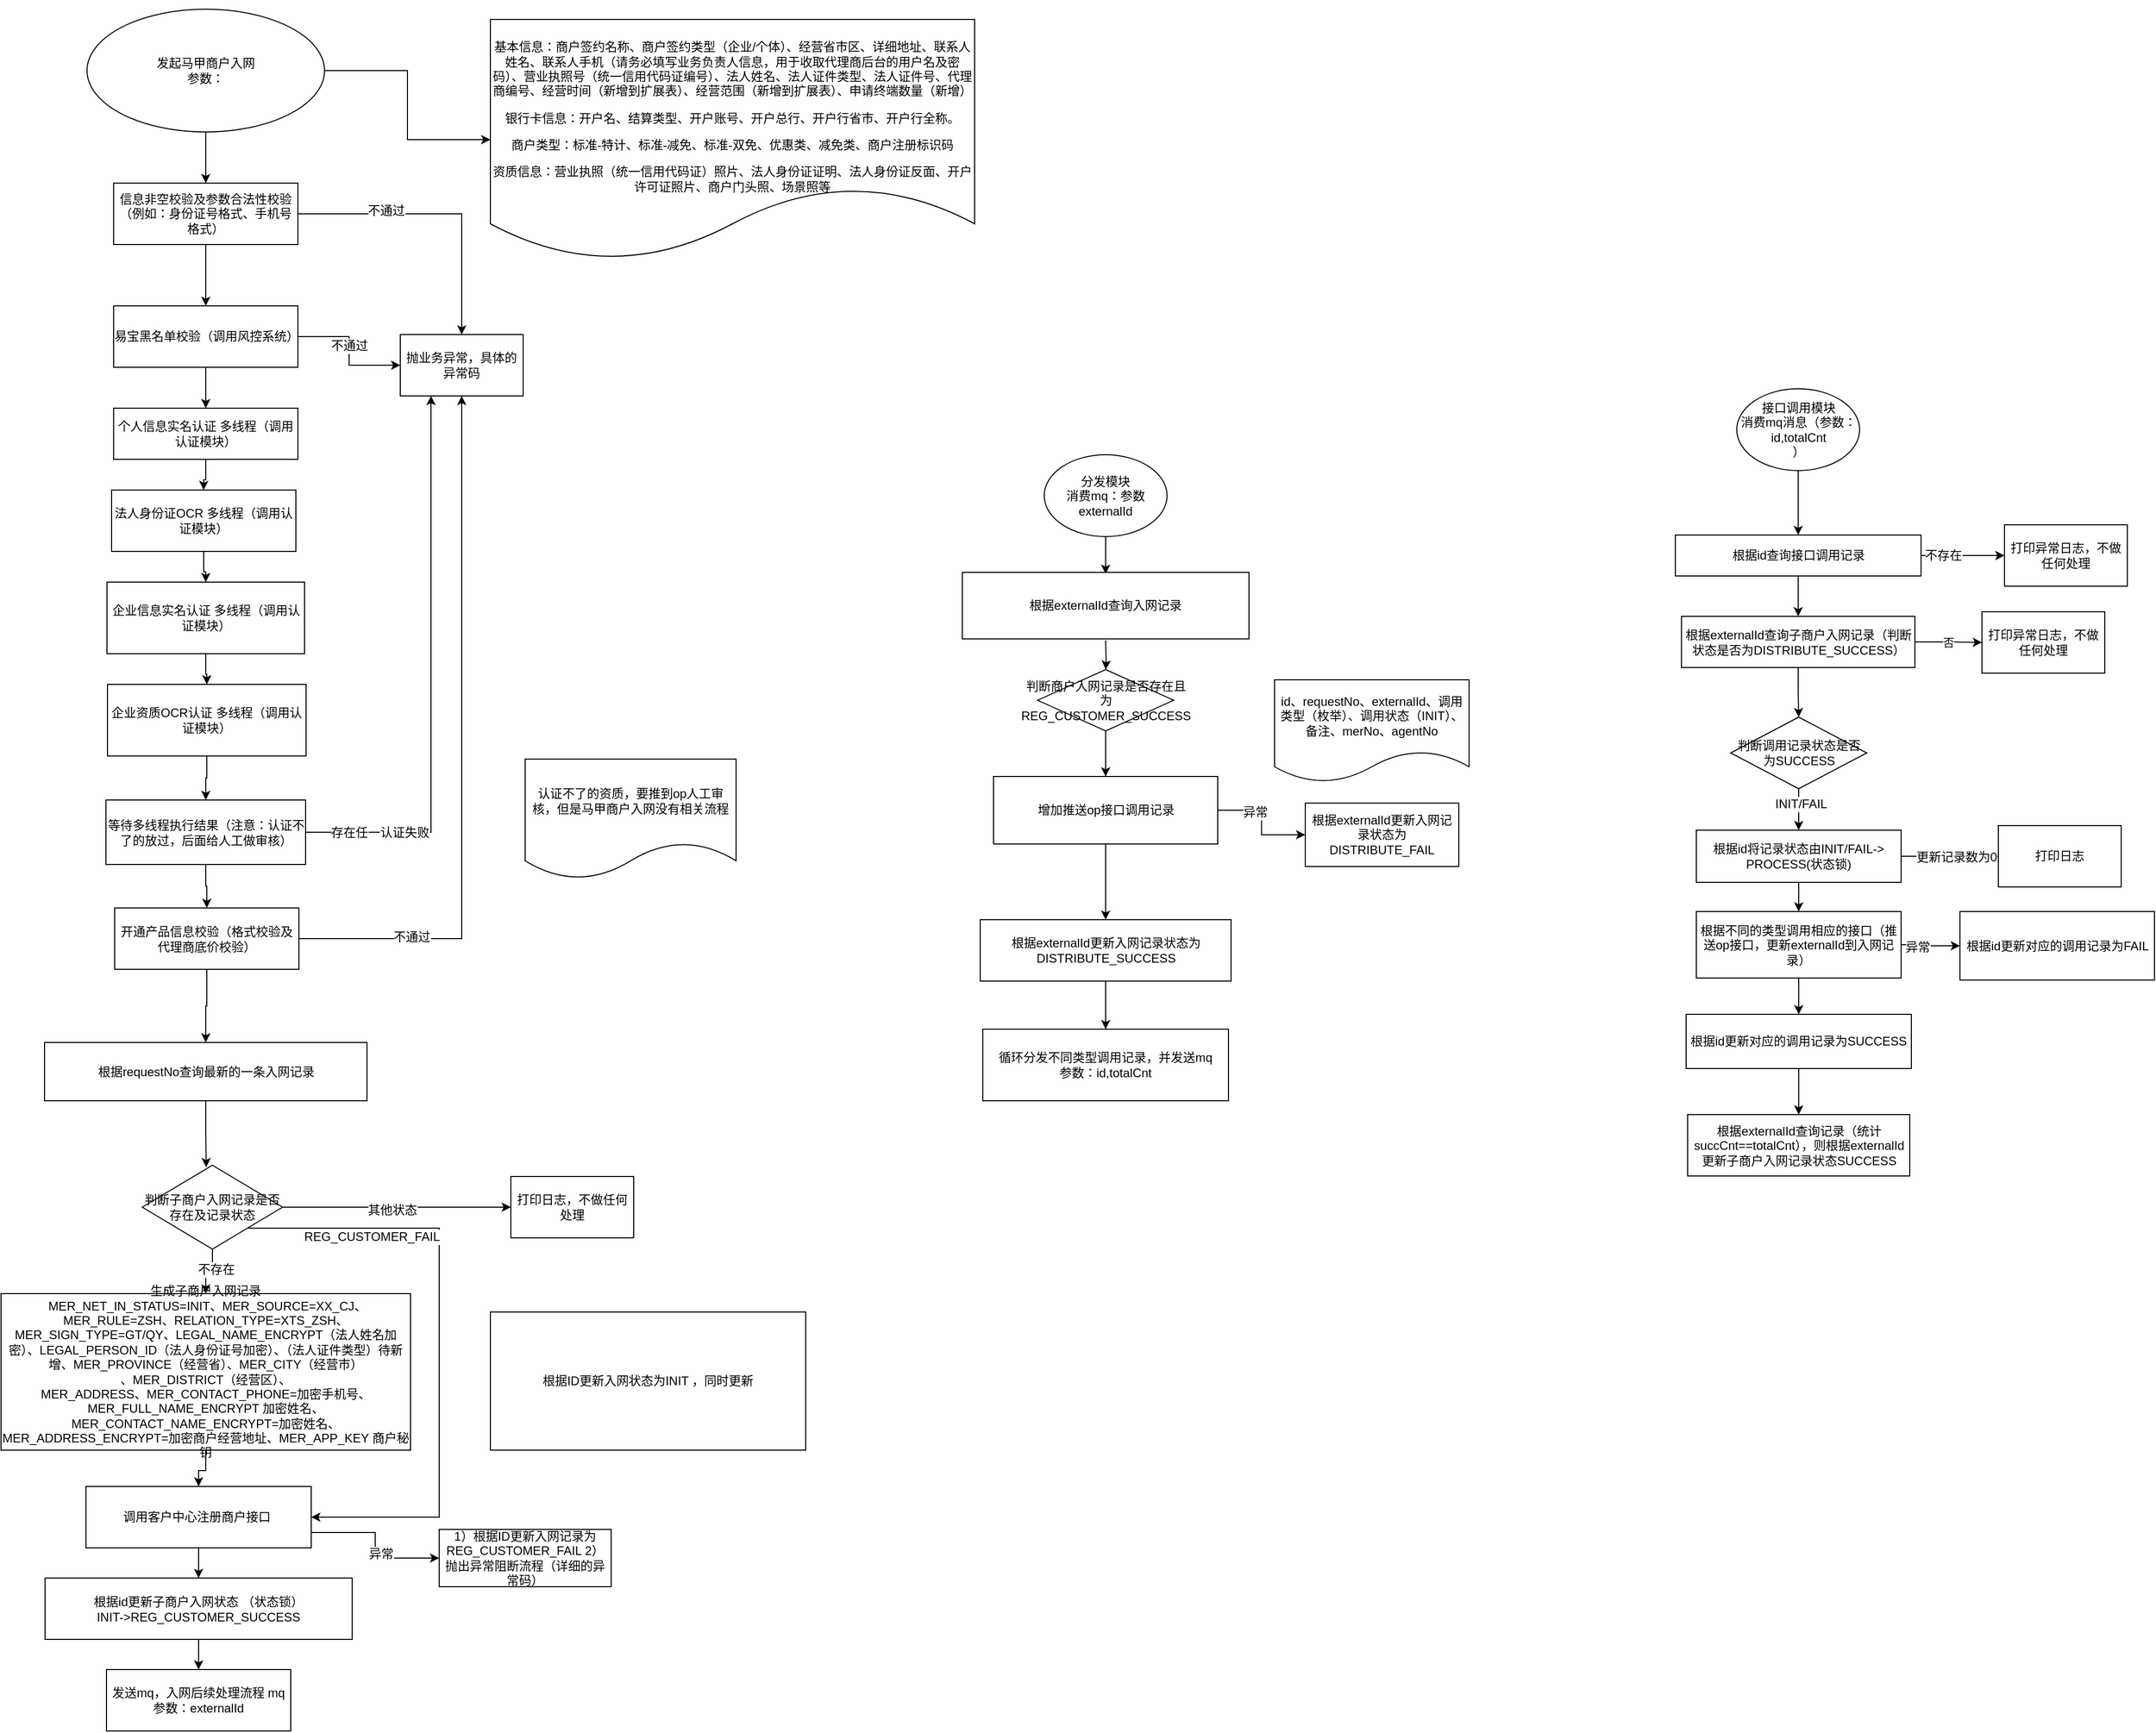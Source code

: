 <mxfile version="10.4.0" type="github"><diagram id="0zmiai0lUScn3Bx6PI7V" name="Page-1"><mxGraphModel dx="3257" dy="3964" grid="1" gridSize="10" guides="1" tooltips="1" connect="1" arrows="1" fold="1" page="1" pageScale="1" pageWidth="2339" pageHeight="3300" math="0" shadow="0"><root><mxCell id="0"/><mxCell id="1" parent="0"/><mxCell id="qmU_EbiqnixJdN_HYGX3-1" style="edgeStyle=orthogonalEdgeStyle;rounded=0;orthogonalLoop=1;jettySize=auto;html=1;exitX=0.5;exitY=1;exitDx=0;exitDy=0;" parent="1" source="qmU_EbiqnixJdN_HYGX3-2" target="qmU_EbiqnixJdN_HYGX3-7" edge="1"><mxGeometry relative="1" as="geometry"/></mxCell><mxCell id="qmU_EbiqnixJdN_HYGX3-43" style="edgeStyle=orthogonalEdgeStyle;rounded=0;orthogonalLoop=1;jettySize=auto;html=1;" parent="1" source="qmU_EbiqnixJdN_HYGX3-2" target="qmU_EbiqnixJdN_HYGX3-3" edge="1"><mxGeometry relative="1" as="geometry"/></mxCell><mxCell id="qmU_EbiqnixJdN_HYGX3-2" value="发起马甲商户入网&lt;br&gt;参数：&lt;br&gt;" style="ellipse;whiteSpace=wrap;html=1;" parent="1" vertex="1"><mxGeometry x="-2124" y="10" width="232" height="120" as="geometry"/></mxCell><mxCell id="qmU_EbiqnixJdN_HYGX3-3" value="&lt;p&gt;&lt;span&gt;&lt;br&gt;&lt;/span&gt;&lt;/p&gt;&lt;p&gt;&lt;span&gt;基本信息：&lt;/span&gt;商户签约名称、商户签约类型（企业/个体）、经营省市区、详细地址、联系人姓名、联系人手机（请务必填写业务负责人信息，用于收取代理商后台的用户名及密码）、营业执照号（统一信用代码证编号）、法人姓名、法人证件类型、法人证件号、代理商编号、经营时间（新增到扩展表）、经营范围（新增到扩展表）、申请终端数量（新增）&lt;/p&gt;&lt;p&gt;&lt;span&gt;银行卡信息：&lt;/span&gt;开户名、结算类型、开户账号、开户总行、开户行省市、开户行全称。&lt;/p&gt;&lt;p&gt;商户类型：标准-特计、标准-减免、标准-双免、优惠类、减免类、商户注册标识码&lt;/p&gt;&lt;p&gt;&lt;span&gt;资质信息：&lt;/span&gt;营业执照（统一信用代码证）照片、法人身份证证明、法人身份证反面、开户许可证照片、商户门头照、场景照等&lt;/p&gt;" style="shape=document;whiteSpace=wrap;html=1;boundedLbl=1;" parent="1" vertex="1"><mxGeometry x="-1730" y="20" width="473" height="235" as="geometry"/></mxCell><mxCell id="qmU_EbiqnixJdN_HYGX3-4" style="edgeStyle=orthogonalEdgeStyle;rounded=0;orthogonalLoop=1;jettySize=auto;html=1;" parent="1" source="qmU_EbiqnixJdN_HYGX3-7" target="qmU_EbiqnixJdN_HYGX3-11" edge="1"><mxGeometry relative="1" as="geometry"/></mxCell><mxCell id="qmU_EbiqnixJdN_HYGX3-5" style="edgeStyle=orthogonalEdgeStyle;rounded=0;orthogonalLoop=1;jettySize=auto;html=1;" parent="1" source="qmU_EbiqnixJdN_HYGX3-7" target="qmU_EbiqnixJdN_HYGX3-42" edge="1"><mxGeometry relative="1" as="geometry"/></mxCell><mxCell id="qmU_EbiqnixJdN_HYGX3-6" value="不通过" style="text;html=1;resizable=0;points=[];align=center;verticalAlign=middle;labelBackgroundColor=#ffffff;" parent="qmU_EbiqnixJdN_HYGX3-5" vertex="1" connectable="0"><mxGeometry x="-0.381" y="3" relative="1" as="geometry"><mxPoint as="offset"/></mxGeometry></mxCell><mxCell id="qmU_EbiqnixJdN_HYGX3-7" value="信息非空校验及参数合法性校验（例如：身份证号格式、手机号格式）" style="rounded=0;whiteSpace=wrap;html=1;" parent="1" vertex="1"><mxGeometry x="-2098" y="180" width="180" height="60" as="geometry"/></mxCell><mxCell id="qmU_EbiqnixJdN_HYGX3-8" style="edgeStyle=orthogonalEdgeStyle;rounded=0;orthogonalLoop=1;jettySize=auto;html=1;exitX=0.5;exitY=1;exitDx=0;exitDy=0;" parent="1" source="qmU_EbiqnixJdN_HYGX3-11" target="qmU_EbiqnixJdN_HYGX3-15" edge="1"><mxGeometry relative="1" as="geometry"/></mxCell><mxCell id="qmU_EbiqnixJdN_HYGX3-9" style="edgeStyle=orthogonalEdgeStyle;rounded=0;orthogonalLoop=1;jettySize=auto;html=1;exitX=1;exitY=0.5;exitDx=0;exitDy=0;" parent="1" source="qmU_EbiqnixJdN_HYGX3-11" target="qmU_EbiqnixJdN_HYGX3-42" edge="1"><mxGeometry relative="1" as="geometry"/></mxCell><mxCell id="qmU_EbiqnixJdN_HYGX3-10" value="不通过" style="text;html=1;resizable=0;points=[];align=center;verticalAlign=middle;labelBackgroundColor=#ffffff;" parent="qmU_EbiqnixJdN_HYGX3-9" vertex="1" connectable="0"><mxGeometry x="-0.219" y="-9" relative="1" as="geometry"><mxPoint x="9" y="9" as="offset"/></mxGeometry></mxCell><mxCell id="qmU_EbiqnixJdN_HYGX3-11" value="易宝黑名单校验（调用风控系统）" style="rounded=0;whiteSpace=wrap;html=1;" parent="1" vertex="1"><mxGeometry x="-2098" y="300" width="180" height="60" as="geometry"/></mxCell><mxCell id="qmU_EbiqnixJdN_HYGX3-49" style="edgeStyle=orthogonalEdgeStyle;rounded=0;orthogonalLoop=1;jettySize=auto;html=1;entryX=0.5;entryY=0;entryDx=0;entryDy=0;" parent="1" source="qmU_EbiqnixJdN_HYGX3-15" target="qmU_EbiqnixJdN_HYGX3-44" edge="1"><mxGeometry relative="1" as="geometry"/></mxCell><mxCell id="qmU_EbiqnixJdN_HYGX3-15" value="个人信息实名认证 多线程（调用认证模块）" style="rounded=0;whiteSpace=wrap;html=1;" parent="1" vertex="1"><mxGeometry x="-2098" y="400" width="180" height="50" as="geometry"/></mxCell><mxCell id="qmU_EbiqnixJdN_HYGX3-17" style="edgeStyle=orthogonalEdgeStyle;rounded=0;orthogonalLoop=1;jettySize=auto;html=1;exitX=1;exitY=0.5;exitDx=0;exitDy=0;" parent="1" source="qmU_EbiqnixJdN_HYGX3-19" target="qmU_EbiqnixJdN_HYGX3-42" edge="1"><mxGeometry relative="1" as="geometry"/></mxCell><mxCell id="qmU_EbiqnixJdN_HYGX3-18" value="不通过" style="text;html=1;resizable=0;points=[];align=center;verticalAlign=middle;labelBackgroundColor=#ffffff;" parent="qmU_EbiqnixJdN_HYGX3-17" vertex="1" connectable="0"><mxGeometry x="-0.681" y="2" relative="1" as="geometry"><mxPoint as="offset"/></mxGeometry></mxCell><mxCell id="qmU_EbiqnixJdN_HYGX3-58" style="edgeStyle=orthogonalEdgeStyle;rounded=0;orthogonalLoop=1;jettySize=auto;html=1;" parent="1" source="qmU_EbiqnixJdN_HYGX3-19" target="qmU_EbiqnixJdN_HYGX3-30" edge="1"><mxGeometry relative="1" as="geometry"/></mxCell><mxCell id="qmU_EbiqnixJdN_HYGX3-19" value="开通产品信息校验（格式校验及代理商底价校验）" style="rounded=0;whiteSpace=wrap;html=1;" parent="1" vertex="1"><mxGeometry x="-2097" y="888.5" width="180" height="60" as="geometry"/></mxCell><mxCell id="qmU_EbiqnixJdN_HYGX3-20" style="edgeStyle=orthogonalEdgeStyle;rounded=0;orthogonalLoop=1;jettySize=auto;html=1;exitX=1;exitY=0.75;exitDx=0;exitDy=0;entryX=0;entryY=0.5;entryDx=0;entryDy=0;" parent="1" source="qmU_EbiqnixJdN_HYGX3-23" target="qmU_EbiqnixJdN_HYGX3-41" edge="1"><mxGeometry relative="1" as="geometry"/></mxCell><mxCell id="qmU_EbiqnixJdN_HYGX3-21" value="异常" style="text;html=1;resizable=0;points=[];align=center;verticalAlign=middle;labelBackgroundColor=#ffffff;" parent="qmU_EbiqnixJdN_HYGX3-20" vertex="1" connectable="0"><mxGeometry x="0.237" y="4" relative="1" as="geometry"><mxPoint as="offset"/></mxGeometry></mxCell><mxCell id="qmU_EbiqnixJdN_HYGX3-22" style="edgeStyle=orthogonalEdgeStyle;rounded=0;orthogonalLoop=1;jettySize=auto;html=1;entryX=0.5;entryY=0;entryDx=0;entryDy=0;" parent="1" source="qmU_EbiqnixJdN_HYGX3-23" target="qmU_EbiqnixJdN_HYGX3-27" edge="1"><mxGeometry relative="1" as="geometry"/></mxCell><mxCell id="qmU_EbiqnixJdN_HYGX3-23" value="&lt;span&gt;调用客户中心注册商户接口&amp;nbsp;&lt;/span&gt;&lt;span&gt;&lt;br&gt;&lt;/span&gt;" style="rounded=0;whiteSpace=wrap;html=1;" parent="1" vertex="1"><mxGeometry x="-2125" y="1454" width="220" height="60" as="geometry"/></mxCell><mxCell id="qmU_EbiqnixJdN_HYGX3-24" style="edgeStyle=orthogonalEdgeStyle;rounded=0;orthogonalLoop=1;jettySize=auto;html=1;entryX=0.5;entryY=0;entryDx=0;entryDy=0;" parent="1" source="qmU_EbiqnixJdN_HYGX3-25" target="qmU_EbiqnixJdN_HYGX3-23" edge="1"><mxGeometry relative="1" as="geometry"/></mxCell><mxCell id="qmU_EbiqnixJdN_HYGX3-25" value="生成子商户入网记录&lt;br&gt;&amp;nbsp;&lt;span&gt;MER_NET_IN_STATUS=INIT、&lt;/span&gt;&lt;span&gt;MER_SOURCE=XX_CJ、&lt;br&gt;&lt;/span&gt;&lt;span&gt;MER_RULE=&lt;/span&gt;&lt;span&gt;ZSH、&lt;/span&gt;&lt;span&gt;RELATION_TYPE=&lt;/span&gt;&lt;span&gt;XTS_ZSH&lt;/span&gt;、MER_SIGN_TYPE=GT/QY&lt;span&gt;、&lt;/span&gt;&lt;span&gt;LEGAL_NAME_ENCRYPT（法人姓名加密）&lt;/span&gt;、LEGAL_PERSON_ID（法人身份证号加密）、（法人证件类型）待新增、&lt;span&gt;MER_PROVINCE（经营省）、&lt;/span&gt;&lt;span&gt;MER_CITY&lt;/span&gt;（经营市）&lt;span&gt;&lt;br&gt;、&lt;/span&gt;&lt;span&gt;MER_DISTRICT（&lt;/span&gt;经营区&lt;span&gt;）、&lt;/span&gt;&lt;br&gt;&lt;span&gt;MER_ADDRESS、&lt;/span&gt;&lt;span&gt;MER_CONTACT_PHONE=加密手机号、&lt;/span&gt;&lt;span&gt;MER_FULL_NAME_ENCRYPT 加密姓名、&lt;/span&gt;&lt;span&gt;MER_CONTACT_NAME_ENCRYPT=加密姓名、&lt;/span&gt;&lt;span&gt;&lt;br&gt;&lt;/span&gt;&lt;span&gt;MER_ADDRESS_ENCRYPT=加密商户经营地址、&lt;/span&gt;&lt;span&gt;MER_APP_KEY 商户秘钥&lt;/span&gt;" style="rounded=0;whiteSpace=wrap;html=1;" parent="1" vertex="1"><mxGeometry x="-2208" y="1265.5" width="400" height="153" as="geometry"/></mxCell><mxCell id="2WgV2PXz99s6lV0H7O1x-2" value="根据ID更新入网状态为INIT ，同时更新" style="rounded=0;whiteSpace=wrap;html=1;" vertex="1" parent="1"><mxGeometry x="-1730" y="1283.5" width="308" height="135" as="geometry"/></mxCell><mxCell id="qmU_EbiqnixJdN_HYGX3-26" style="edgeStyle=orthogonalEdgeStyle;rounded=0;orthogonalLoop=1;jettySize=auto;html=1;" parent="1" source="qmU_EbiqnixJdN_HYGX3-27" target="qmU_EbiqnixJdN_HYGX3-28" edge="1"><mxGeometry relative="1" as="geometry"/></mxCell><mxCell id="qmU_EbiqnixJdN_HYGX3-27" value="根据id更新子商户入网状态 （状态锁）&lt;br&gt;INIT-&amp;gt;&lt;span&gt;REG_&lt;/span&gt;&lt;span&gt;CUSTOMER&lt;/span&gt;&lt;span&gt;_SUCCESS&lt;/span&gt;" style="rounded=0;whiteSpace=wrap;html=1;" parent="1" vertex="1"><mxGeometry x="-2165" y="1543.5" width="300" height="60" as="geometry"/></mxCell><mxCell id="qmU_EbiqnixJdN_HYGX3-28" value="发送mq，入网后续处理流程 mq参数：externalId" style="rounded=0;whiteSpace=wrap;html=1;" parent="1" vertex="1"><mxGeometry x="-2105" y="1633" width="180" height="60" as="geometry"/></mxCell><mxCell id="qmU_EbiqnixJdN_HYGX3-29" style="edgeStyle=orthogonalEdgeStyle;rounded=0;orthogonalLoop=1;jettySize=auto;html=1;entryX=0.456;entryY=0.024;entryDx=0;entryDy=0;entryPerimeter=0;" parent="1" source="qmU_EbiqnixJdN_HYGX3-30" target="qmU_EbiqnixJdN_HYGX3-39" edge="1"><mxGeometry relative="1" as="geometry"/></mxCell><mxCell id="qmU_EbiqnixJdN_HYGX3-30" value="根据requestNo查询最新的一条入网记录" style="rounded=0;whiteSpace=wrap;html=1;" parent="1" vertex="1"><mxGeometry x="-2165.5" y="1020" width="315" height="57" as="geometry"/></mxCell><mxCell id="qmU_EbiqnixJdN_HYGX3-33" style="edgeStyle=orthogonalEdgeStyle;rounded=0;orthogonalLoop=1;jettySize=auto;html=1;" parent="1" source="qmU_EbiqnixJdN_HYGX3-39" target="qmU_EbiqnixJdN_HYGX3-25" edge="1"><mxGeometry relative="1" as="geometry"/></mxCell><mxCell id="qmU_EbiqnixJdN_HYGX3-34" value="不存在" style="text;html=1;resizable=0;points=[];align=center;verticalAlign=middle;labelBackgroundColor=#ffffff;" parent="qmU_EbiqnixJdN_HYGX3-33" vertex="1" connectable="0"><mxGeometry x="-0.218" y="3" relative="1" as="geometry"><mxPoint as="offset"/></mxGeometry></mxCell><mxCell id="qmU_EbiqnixJdN_HYGX3-35" style="edgeStyle=orthogonalEdgeStyle;rounded=0;orthogonalLoop=1;jettySize=auto;html=1;entryX=0;entryY=0.5;entryDx=0;entryDy=0;" parent="1" source="qmU_EbiqnixJdN_HYGX3-39" target="qmU_EbiqnixJdN_HYGX3-40" edge="1"><mxGeometry relative="1" as="geometry"/></mxCell><mxCell id="qmU_EbiqnixJdN_HYGX3-36" value="其他状态" style="text;html=1;resizable=0;points=[];align=center;verticalAlign=middle;labelBackgroundColor=#ffffff;" parent="qmU_EbiqnixJdN_HYGX3-35" vertex="1" connectable="0"><mxGeometry x="-0.047" y="-3" relative="1" as="geometry"><mxPoint as="offset"/></mxGeometry></mxCell><mxCell id="qmU_EbiqnixJdN_HYGX3-37" style="edgeStyle=orthogonalEdgeStyle;rounded=0;orthogonalLoop=1;jettySize=auto;html=1;exitX=1;exitY=1;exitDx=0;exitDy=0;entryX=1;entryY=0.5;entryDx=0;entryDy=0;" parent="1" source="qmU_EbiqnixJdN_HYGX3-39" target="qmU_EbiqnixJdN_HYGX3-23" edge="1"><mxGeometry relative="1" as="geometry"><Array as="points"><mxPoint x="-1780" y="1202"/><mxPoint x="-1780" y="1484"/></Array></mxGeometry></mxCell><mxCell id="qmU_EbiqnixJdN_HYGX3-38" value="REG_CUSTOMER_FAIL" style="text;html=1;resizable=0;points=[];align=center;verticalAlign=middle;labelBackgroundColor=#ffffff;" parent="qmU_EbiqnixJdN_HYGX3-37" vertex="1" connectable="0"><mxGeometry x="-0.342" y="-66" relative="1" as="geometry"><mxPoint as="offset"/></mxGeometry></mxCell><mxCell id="qmU_EbiqnixJdN_HYGX3-39" value="判断子商户入网记录是否存在及记录状态" style="rhombus;whiteSpace=wrap;html=1;" parent="1" vertex="1"><mxGeometry x="-2070" y="1140" width="137" height="82" as="geometry"/></mxCell><mxCell id="qmU_EbiqnixJdN_HYGX3-40" value="打印日志，不做任何处理" style="rounded=0;whiteSpace=wrap;html=1;" parent="1" vertex="1"><mxGeometry x="-1710" y="1151" width="120" height="60" as="geometry"/></mxCell><mxCell id="qmU_EbiqnixJdN_HYGX3-41" value="1）根据ID更新入网记录为&lt;span&gt;REG_&lt;/span&gt;&lt;span&gt;CUSTOMER&lt;/span&gt;&lt;span&gt;_FAIL 2）抛出异常阻断流程（详细的异常码）&lt;/span&gt;" style="rounded=0;whiteSpace=wrap;html=1;" parent="1" vertex="1"><mxGeometry x="-1780" y="1496" width="168" height="56" as="geometry"/></mxCell><mxCell id="qmU_EbiqnixJdN_HYGX3-42" value="抛业务异常，具体的异常码" style="rounded=0;whiteSpace=wrap;html=1;" parent="1" vertex="1"><mxGeometry x="-1818" y="328" width="120" height="60" as="geometry"/></mxCell><mxCell id="qmU_EbiqnixJdN_HYGX3-50" style="edgeStyle=orthogonalEdgeStyle;rounded=0;orthogonalLoop=1;jettySize=auto;html=1;entryX=0.5;entryY=0;entryDx=0;entryDy=0;" parent="1" source="qmU_EbiqnixJdN_HYGX3-44" target="qmU_EbiqnixJdN_HYGX3-45" edge="1"><mxGeometry relative="1" as="geometry"/></mxCell><mxCell id="qmU_EbiqnixJdN_HYGX3-44" value="法人身份证OCR 多线程（调用认证模块）" style="rounded=0;whiteSpace=wrap;html=1;" parent="1" vertex="1"><mxGeometry x="-2100" y="480" width="180" height="60" as="geometry"/></mxCell><mxCell id="qmU_EbiqnixJdN_HYGX3-51" style="edgeStyle=orthogonalEdgeStyle;rounded=0;orthogonalLoop=1;jettySize=auto;html=1;entryX=0.5;entryY=0;entryDx=0;entryDy=0;" parent="1" source="qmU_EbiqnixJdN_HYGX3-45" target="qmU_EbiqnixJdN_HYGX3-46" edge="1"><mxGeometry relative="1" as="geometry"/></mxCell><mxCell id="qmU_EbiqnixJdN_HYGX3-45" value="企业信息实名认证 多线程（调用认证模块）" style="rounded=0;whiteSpace=wrap;html=1;" parent="1" vertex="1"><mxGeometry x="-2104.5" y="570" width="193" height="70" as="geometry"/></mxCell><mxCell id="qmU_EbiqnixJdN_HYGX3-52" style="edgeStyle=orthogonalEdgeStyle;rounded=0;orthogonalLoop=1;jettySize=auto;html=1;entryX=0.5;entryY=0;entryDx=0;entryDy=0;" parent="1" source="qmU_EbiqnixJdN_HYGX3-46" target="qmU_EbiqnixJdN_HYGX3-47" edge="1"><mxGeometry relative="1" as="geometry"/></mxCell><mxCell id="qmU_EbiqnixJdN_HYGX3-46" value="企业资质OCR认证 多线程（调用认证模块）" style="rounded=0;whiteSpace=wrap;html=1;" parent="1" vertex="1"><mxGeometry x="-2104" y="670" width="194" height="70" as="geometry"/></mxCell><mxCell id="qmU_EbiqnixJdN_HYGX3-53" style="edgeStyle=orthogonalEdgeStyle;rounded=0;orthogonalLoop=1;jettySize=auto;html=1;entryX=0.5;entryY=0;entryDx=0;entryDy=0;" parent="1" source="qmU_EbiqnixJdN_HYGX3-47" target="qmU_EbiqnixJdN_HYGX3-19" edge="1"><mxGeometry relative="1" as="geometry"/></mxCell><mxCell id="qmU_EbiqnixJdN_HYGX3-56" style="edgeStyle=orthogonalEdgeStyle;rounded=0;orthogonalLoop=1;jettySize=auto;html=1;entryX=0.25;entryY=1;entryDx=0;entryDy=0;" parent="1" source="qmU_EbiqnixJdN_HYGX3-47" target="qmU_EbiqnixJdN_HYGX3-42" edge="1"><mxGeometry relative="1" as="geometry"/></mxCell><mxCell id="qmU_EbiqnixJdN_HYGX3-57" value="存在任一认证失败" style="text;html=1;resizable=0;points=[];align=center;verticalAlign=middle;labelBackgroundColor=#ffffff;" parent="qmU_EbiqnixJdN_HYGX3-56" vertex="1" connectable="0"><mxGeometry x="-0.74" relative="1" as="geometry"><mxPoint x="1" as="offset"/></mxGeometry></mxCell><mxCell id="qmU_EbiqnixJdN_HYGX3-47" value="等待多线程执行结果（注意：认证不了的放过，后面给人工做审核）" style="rounded=0;whiteSpace=wrap;html=1;" parent="1" vertex="1"><mxGeometry x="-2105.5" y="783" width="195" height="63" as="geometry"/></mxCell><mxCell id="qmU_EbiqnixJdN_HYGX3-59" style="edgeStyle=orthogonalEdgeStyle;rounded=0;orthogonalLoop=1;jettySize=auto;html=1;" parent="1" source="qmU_EbiqnixJdN_HYGX3-60" target="qmU_EbiqnixJdN_HYGX3-64" edge="1"><mxGeometry relative="1" as="geometry"/></mxCell><mxCell id="qmU_EbiqnixJdN_HYGX3-60" value="判断商户入网记录是否存在且为REG_CUSTOMER_SUCCESS" style="rhombus;whiteSpace=wrap;html=1;" parent="1" vertex="1"><mxGeometry x="-1195.5" y="655.5" width="133" height="60" as="geometry"/></mxCell><mxCell id="qmU_EbiqnixJdN_HYGX3-61" style="edgeStyle=orthogonalEdgeStyle;rounded=0;orthogonalLoop=1;jettySize=auto;html=1;" parent="1" source="qmU_EbiqnixJdN_HYGX3-64" target="qmU_EbiqnixJdN_HYGX3-70" edge="1"><mxGeometry relative="1" as="geometry"/></mxCell><mxCell id="qmU_EbiqnixJdN_HYGX3-62" value="异常" style="text;html=1;resizable=0;points=[];align=center;verticalAlign=middle;labelBackgroundColor=#ffffff;" parent="qmU_EbiqnixJdN_HYGX3-61" vertex="1" connectable="0"><mxGeometry x="-0.188" y="-7" relative="1" as="geometry"><mxPoint as="offset"/></mxGeometry></mxCell><mxCell id="qmU_EbiqnixJdN_HYGX3-76" style="edgeStyle=orthogonalEdgeStyle;rounded=0;orthogonalLoop=1;jettySize=auto;html=1;exitX=0.5;exitY=1;exitDx=0;exitDy=0;entryX=0.5;entryY=0;entryDx=0;entryDy=0;" parent="1" source="qmU_EbiqnixJdN_HYGX3-64" target="qmU_EbiqnixJdN_HYGX3-72" edge="1"><mxGeometry relative="1" as="geometry"/></mxCell><mxCell id="qmU_EbiqnixJdN_HYGX3-64" value="增加推送op接口调用记录" style="rounded=0;whiteSpace=wrap;html=1;" parent="1" vertex="1"><mxGeometry x="-1238.5" y="760" width="219" height="66" as="geometry"/></mxCell><mxCell id="qmU_EbiqnixJdN_HYGX3-65" value="id、requestNo、externalId、调用类型（枚举）、调用状态（INIT）、备注、merNo、agentNo" style="shape=document;whiteSpace=wrap;html=1;boundedLbl=1;" parent="1" vertex="1"><mxGeometry x="-964" y="665.5" width="190" height="100" as="geometry"/></mxCell><mxCell id="qmU_EbiqnixJdN_HYGX3-66" value="循环分发不同类型调用记录，并发送mq&lt;br&gt;参数：id,totalCnt&lt;br&gt;" style="rounded=0;whiteSpace=wrap;html=1;" parent="1" vertex="1"><mxGeometry x="-1249" y="1007" width="240" height="70" as="geometry"/></mxCell><mxCell id="qmU_EbiqnixJdN_HYGX3-67" style="edgeStyle=orthogonalEdgeStyle;rounded=0;orthogonalLoop=1;jettySize=auto;html=1;" parent="1" source="qmU_EbiqnixJdN_HYGX3-68" edge="1"><mxGeometry relative="1" as="geometry"><mxPoint x="-1129" y="562" as="targetPoint"/></mxGeometry></mxCell><mxCell id="qmU_EbiqnixJdN_HYGX3-68" value="分发模块 &lt;br&gt;消费mq：参数 externalId" style="ellipse;whiteSpace=wrap;html=1;" parent="1" vertex="1"><mxGeometry x="-1189" y="445.5" width="120" height="80" as="geometry"/></mxCell><mxCell id="qmU_EbiqnixJdN_HYGX3-69" style="edgeStyle=orthogonalEdgeStyle;rounded=0;orthogonalLoop=1;jettySize=auto;html=1;" parent="1" target="qmU_EbiqnixJdN_HYGX3-60" edge="1"><mxGeometry relative="1" as="geometry"><mxPoint x="-1129" y="627" as="sourcePoint"/></mxGeometry></mxCell><mxCell id="qmU_EbiqnixJdN_HYGX3-70" value="根据externalId更新入网记录状态为&lt;span&gt;DISTRIBUTE_FAIL&lt;/span&gt;" style="rounded=0;whiteSpace=wrap;html=1;" parent="1" vertex="1"><mxGeometry x="-934" y="786" width="150" height="62" as="geometry"/></mxCell><mxCell id="qmU_EbiqnixJdN_HYGX3-71" value="" style="edgeStyle=orthogonalEdgeStyle;rounded=0;orthogonalLoop=1;jettySize=auto;html=1;" parent="1" source="qmU_EbiqnixJdN_HYGX3-72" target="qmU_EbiqnixJdN_HYGX3-66" edge="1"><mxGeometry relative="1" as="geometry"/></mxCell><mxCell id="qmU_EbiqnixJdN_HYGX3-72" value="&lt;span&gt;根据externalId更新入网记录状态为&lt;/span&gt;&lt;span&gt;DISTRIBUTE_SUCCESS&lt;/span&gt;" style="rounded=0;whiteSpace=wrap;html=1;" parent="1" vertex="1"><mxGeometry x="-1251.5" y="900" width="245" height="60" as="geometry"/></mxCell><mxCell id="qmU_EbiqnixJdN_HYGX3-73" value="根据externalId查询入网记录" style="rounded=0;whiteSpace=wrap;html=1;" parent="1" vertex="1"><mxGeometry x="-1269" y="560.5" width="280" height="65" as="geometry"/></mxCell><mxCell id="qmU_EbiqnixJdN_HYGX3-74" value="认证不了的资质，要推到op人工审核，但是马甲商户入网没有相关流程" style="shape=document;whiteSpace=wrap;html=1;boundedLbl=1;" parent="1" vertex="1"><mxGeometry x="-1696" y="743" width="206" height="117" as="geometry"/></mxCell><mxCell id="qmU_EbiqnixJdN_HYGX3-78" style="edgeStyle=orthogonalEdgeStyle;rounded=0;orthogonalLoop=1;jettySize=auto;html=1;" parent="1" source="qmU_EbiqnixJdN_HYGX3-81" target="qmU_EbiqnixJdN_HYGX3-100" edge="1"><mxGeometry relative="1" as="geometry"/></mxCell><mxCell id="qmU_EbiqnixJdN_HYGX3-79" style="edgeStyle=orthogonalEdgeStyle;rounded=0;orthogonalLoop=1;jettySize=auto;html=1;exitX=1;exitY=0.5;exitDx=0;exitDy=0;entryX=0;entryY=0.5;entryDx=0;entryDy=0;" parent="1" source="qmU_EbiqnixJdN_HYGX3-81" target="qmU_EbiqnixJdN_HYGX3-102" edge="1"><mxGeometry relative="1" as="geometry"/></mxCell><mxCell id="qmU_EbiqnixJdN_HYGX3-80" value="不存在" style="text;html=1;resizable=0;points=[];align=center;verticalAlign=middle;labelBackgroundColor=#ffffff;" parent="qmU_EbiqnixJdN_HYGX3-79" vertex="1" connectable="0"><mxGeometry x="-0.472" relative="1" as="geometry"><mxPoint as="offset"/></mxGeometry></mxCell><mxCell id="qmU_EbiqnixJdN_HYGX3-81" value="根据id查询接口调用记录&lt;br&gt;" style="rounded=0;whiteSpace=wrap;html=1;" parent="1" vertex="1"><mxGeometry x="-572.5" y="524" width="240" height="40" as="geometry"/></mxCell><mxCell id="qmU_EbiqnixJdN_HYGX3-82" style="edgeStyle=orthogonalEdgeStyle;rounded=0;orthogonalLoop=1;jettySize=auto;html=1;exitX=0.5;exitY=1;exitDx=0;exitDy=0;" parent="1" source="qmU_EbiqnixJdN_HYGX3-84" target="qmU_EbiqnixJdN_HYGX3-95" edge="1"><mxGeometry relative="1" as="geometry"><mxPoint x="-439.5" y="750.833" as="sourcePoint"/></mxGeometry></mxCell><mxCell id="qmU_EbiqnixJdN_HYGX3-83" value="INIT/FAIL" style="text;html=1;resizable=0;points=[];align=center;verticalAlign=middle;labelBackgroundColor=#ffffff;" parent="qmU_EbiqnixJdN_HYGX3-82" vertex="1" connectable="0"><mxGeometry x="-0.259" y="2" relative="1" as="geometry"><mxPoint as="offset"/></mxGeometry></mxCell><mxCell id="qmU_EbiqnixJdN_HYGX3-84" value="判断调用记录状态是否为SUCCESS" style="rhombus;whiteSpace=wrap;html=1;" parent="1" vertex="1"><mxGeometry x="-518.5" y="702" width="133" height="70" as="geometry"/></mxCell><mxCell id="qmU_EbiqnixJdN_HYGX3-85" style="edgeStyle=orthogonalEdgeStyle;rounded=0;orthogonalLoop=1;jettySize=auto;html=1;" parent="1" source="qmU_EbiqnixJdN_HYGX3-88" target="qmU_EbiqnixJdN_HYGX3-91" edge="1"><mxGeometry relative="1" as="geometry"/></mxCell><mxCell id="qmU_EbiqnixJdN_HYGX3-86" value="异常" style="text;html=1;resizable=0;points=[];align=center;verticalAlign=middle;labelBackgroundColor=#ffffff;" parent="qmU_EbiqnixJdN_HYGX3-85" vertex="1" connectable="0"><mxGeometry x="-0.472" y="-2" relative="1" as="geometry"><mxPoint as="offset"/></mxGeometry></mxCell><mxCell id="qmU_EbiqnixJdN_HYGX3-87" style="edgeStyle=orthogonalEdgeStyle;rounded=0;orthogonalLoop=1;jettySize=auto;html=1;" parent="1" source="qmU_EbiqnixJdN_HYGX3-88" target="qmU_EbiqnixJdN_HYGX3-90" edge="1"><mxGeometry relative="1" as="geometry"/></mxCell><mxCell id="qmU_EbiqnixJdN_HYGX3-88" value="根据不同的类型调用相应的接口（推送op接口，更新externalId到入网记录）" style="rounded=0;whiteSpace=wrap;html=1;" parent="1" vertex="1"><mxGeometry x="-552" y="892" width="200" height="65" as="geometry"/></mxCell><mxCell id="qmU_EbiqnixJdN_HYGX3-89" style="edgeStyle=orthogonalEdgeStyle;rounded=0;orthogonalLoop=1;jettySize=auto;html=1;" parent="1" source="qmU_EbiqnixJdN_HYGX3-90" target="qmU_EbiqnixJdN_HYGX3-97" edge="1"><mxGeometry relative="1" as="geometry"/></mxCell><mxCell id="qmU_EbiqnixJdN_HYGX3-90" value="根据id更新对应的调用记录为SUCCESS" style="rounded=0;whiteSpace=wrap;html=1;" parent="1" vertex="1"><mxGeometry x="-562" y="992.5" width="220" height="53" as="geometry"/></mxCell><mxCell id="qmU_EbiqnixJdN_HYGX3-91" value="根据id更新对应的调用记录为FAIL" style="rounded=0;whiteSpace=wrap;html=1;" parent="1" vertex="1"><mxGeometry x="-294.5" y="892" width="190" height="67" as="geometry"/></mxCell><mxCell id="qmU_EbiqnixJdN_HYGX3-92" style="edgeStyle=orthogonalEdgeStyle;rounded=0;orthogonalLoop=1;jettySize=auto;html=1;" parent="1" source="qmU_EbiqnixJdN_HYGX3-95" target="qmU_EbiqnixJdN_HYGX3-88" edge="1"><mxGeometry relative="1" as="geometry"/></mxCell><mxCell id="qmU_EbiqnixJdN_HYGX3-93" style="edgeStyle=orthogonalEdgeStyle;rounded=0;orthogonalLoop=1;jettySize=auto;html=1;" parent="1" source="qmU_EbiqnixJdN_HYGX3-95" target="qmU_EbiqnixJdN_HYGX3-96" edge="1"><mxGeometry relative="1" as="geometry"/></mxCell><mxCell id="qmU_EbiqnixJdN_HYGX3-94" value="更新记录数为0" style="text;html=1;resizable=0;points=[];align=center;verticalAlign=middle;labelBackgroundColor=#ffffff;" parent="qmU_EbiqnixJdN_HYGX3-93" vertex="1" connectable="0"><mxGeometry x="0.124" y="-1" relative="1" as="geometry"><mxPoint as="offset"/></mxGeometry></mxCell><mxCell id="qmU_EbiqnixJdN_HYGX3-95" value="根据id将记录状态由INIT/FAIL-&amp;gt; PROCESS(状态锁)" style="rounded=0;whiteSpace=wrap;html=1;" parent="1" vertex="1"><mxGeometry x="-552" y="812.5" width="200" height="51" as="geometry"/></mxCell><mxCell id="qmU_EbiqnixJdN_HYGX3-96" value="打印日志" style="rounded=0;whiteSpace=wrap;html=1;" parent="1" vertex="1"><mxGeometry x="-257" y="808" width="120" height="60" as="geometry"/></mxCell><mxCell id="qmU_EbiqnixJdN_HYGX3-97" value="根据externalId查询记录（统计succCnt==totalCnt），则根据externalId&lt;br&gt;更新子商户入网记录状态SUCCESS" style="rounded=0;whiteSpace=wrap;html=1;" parent="1" vertex="1"><mxGeometry x="-560.5" y="1090.5" width="217" height="60" as="geometry"/></mxCell><mxCell id="qmU_EbiqnixJdN_HYGX3-98" value="否" style="edgeStyle=orthogonalEdgeStyle;rounded=0;orthogonalLoop=1;jettySize=auto;html=1;exitX=1;exitY=0.5;exitDx=0;exitDy=0;" parent="1" source="qmU_EbiqnixJdN_HYGX3-100" target="qmU_EbiqnixJdN_HYGX3-101" edge="1"><mxGeometry relative="1" as="geometry"/></mxCell><mxCell id="qmU_EbiqnixJdN_HYGX3-99" style="edgeStyle=orthogonalEdgeStyle;rounded=0;orthogonalLoop=1;jettySize=auto;html=1;" parent="1" source="qmU_EbiqnixJdN_HYGX3-100" target="qmU_EbiqnixJdN_HYGX3-84" edge="1"><mxGeometry relative="1" as="geometry"/></mxCell><mxCell id="qmU_EbiqnixJdN_HYGX3-100" value="&lt;span&gt;根据externalId查询子商户入网记录（判断状态是否为&lt;/span&gt;DISTRIBUTE_SUCCESS）" style="rounded=0;whiteSpace=wrap;html=1;" parent="1" vertex="1"><mxGeometry x="-566.5" y="603.5" width="228" height="50" as="geometry"/></mxCell><mxCell id="qmU_EbiqnixJdN_HYGX3-101" value="打印异常日志，不做任何处理" style="rounded=0;whiteSpace=wrap;html=1;" parent="1" vertex="1"><mxGeometry x="-273" y="599" width="120" height="60" as="geometry"/></mxCell><mxCell id="qmU_EbiqnixJdN_HYGX3-102" value="&lt;span&gt;打印异常日志，不做任何处理&lt;/span&gt;" style="rounded=0;whiteSpace=wrap;html=1;" parent="1" vertex="1"><mxGeometry x="-251" y="514" width="120" height="60" as="geometry"/></mxCell><mxCell id="qmU_EbiqnixJdN_HYGX3-103" style="edgeStyle=orthogonalEdgeStyle;rounded=0;orthogonalLoop=1;jettySize=auto;html=1;entryX=0.5;entryY=0;entryDx=0;entryDy=0;" parent="1" source="qmU_EbiqnixJdN_HYGX3-104" target="qmU_EbiqnixJdN_HYGX3-81" edge="1"><mxGeometry relative="1" as="geometry"/></mxCell><mxCell id="qmU_EbiqnixJdN_HYGX3-104" value="&lt;span&gt;接口调用模块&lt;br&gt;消费mq消息（参数：id&lt;/span&gt;,totalCnt&lt;span&gt;&lt;br&gt;）&lt;/span&gt;" style="ellipse;whiteSpace=wrap;html=1;" parent="1" vertex="1"><mxGeometry x="-512.5" y="381" width="120" height="80" as="geometry"/></mxCell></root></mxGraphModel></diagram></mxfile>